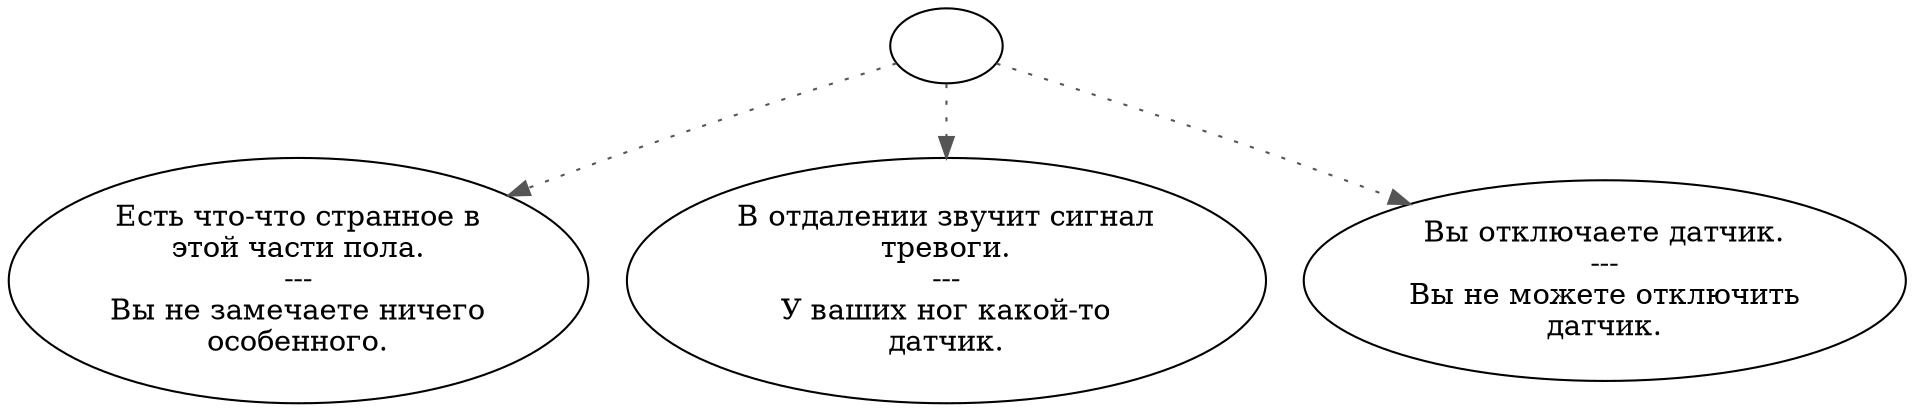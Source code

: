 digraph vatalert {
  "start" [style=filled       fillcolor="#FFFFFF"       color="#000000"]
  "start" -> "description_p_proc" [style=dotted color="#555555"]
  "start" -> "spatial_p_proc" [style=dotted color="#555555"]
  "start" -> "use_skill_on_p_proc" [style=dotted color="#555555"]
  "start" [label=""]
  "description_p_proc" [style=filled       fillcolor="#FFFFFF"       color="#000000"]
  "description_p_proc" [label="Есть что-что странное в\nэтой части пола.\n---\nВы не замечаете ничего\nособенного."]
  "spatial_p_proc" [style=filled       fillcolor="#FFFFFF"       color="#000000"]
  "spatial_p_proc" [label="В отдалении звучит сигнал\nтревоги.\n---\nУ ваших ног какой-то\nдатчик."]
  "use_skill_on_p_proc" [style=filled       fillcolor="#FFFFFF"       color="#000000"]
  "use_skill_on_p_proc" [label="Вы отключаете датчик.\n---\nВы не можете отключить\nдатчик."]
}
